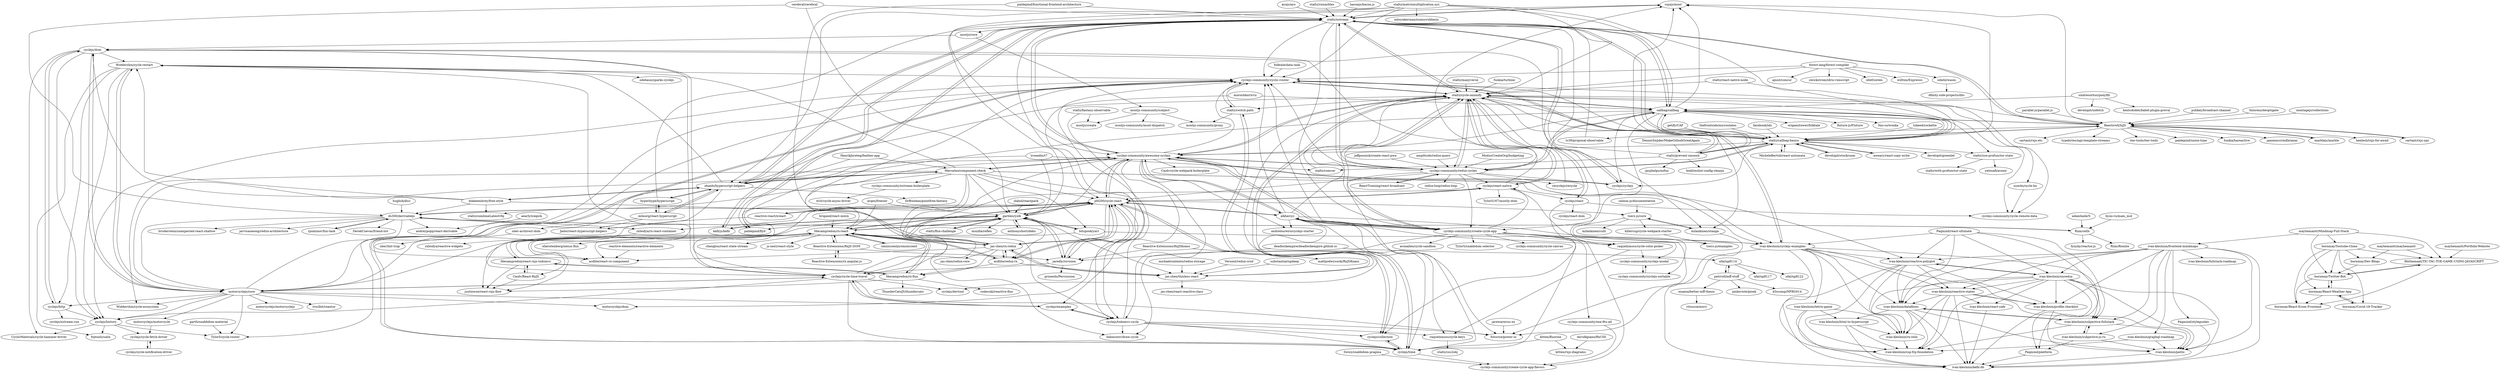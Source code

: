 digraph G {
"cujojs/most" -> "staltz/xstream" ["e"=1]
"pubkey/broadcast-channel" -> "ReactiveX/IxJS" ["e"=1]
"marblejs/marble" -> "ReactiveX/IxJS" ["e"=1]
"Reactive-Extensions/rx.angular.js" -> "Reactive-Extensions/RxJS-DOM" ["e"=1]
"ayojs/ayo" -> "staltz/xstream" ["e"=1]
"kefirjs/kefir" -> "staltz/xstream" ["e"=1]
"kefirjs/kefir" -> "garbles/yolk" ["e"=1]
"hughsk/disc" -> "ds300/derivablejs" ["e"=1]
"callbag/callbag" -> "staltz/callbag-basics"
"callbag/callbag" -> "staltz/cycle-onionify"
"callbag/callbag" -> "staltz/xstream"
"callbag/callbag" -> "0no-co/wonka" ["e"=1]
"callbag/callbag" -> "cyclejs-community/awesome-cyclejs"
"callbag/callbag" -> "cyclejs/cyclejs" ["e"=1]
"callbag/callbag" -> "cujojs/most" ["e"=1]
"callbag/callbag" -> "ReactiveX/IxJS"
"callbag/callbag" -> "paldepind/flyd" ["e"=1]
"callbag/callbag" -> "cyclejs-community/redux-cycles"
"callbag/callbag" -> "cyclejs-community/create-cycle-app"
"callbag/callbag" -> "staltz/prevent-smoosh"
"callbag/callbag" -> "origamitower/folktale" ["e"=1]
"callbag/callbag" -> "staltz/use-profunctor-state"
"callbag/callbag" -> "fluture-js/Fluture" ["e"=1]
"staltz/callbag-basics" -> "callbag/callbag"
"staltz/callbag-basics" -> "staltz/cycle-onionify"
"staltz/callbag-basics" -> "staltz/xstream"
"staltz/callbag-basics" -> "cyclejs-community/awesome-cyclejs"
"staltz/callbag-basics" -> "cujojs/most" ["e"=1]
"staltz/callbag-basics" -> "aweary/react-copy-write" ["e"=1]
"staltz/callbag-basics" -> "cyclejs/cyclejs" ["e"=1]
"staltz/callbag-basics" -> "staltz/use-profunctor-state"
"staltz/callbag-basics" -> "ReactiveX/IxJS"
"staltz/callbag-basics" -> "staltz/prevent-smoosh"
"staltz/callbag-basics" -> "developit/greenlet" ["e"=1]
"staltz/callbag-basics" -> "cyclejs-community/redux-cycles"
"staltz/callbag-basics" -> "MicheleBertoli/react-automata" ["e"=1]
"staltz/callbag-basics" -> "developit/stockroom" ["e"=1]
"staltz/callbag-basics" -> "cyclejs-community/cyclic-router"
"getify/CAF" -> "staltz/callbag-basics" ["e"=1]
"staltz/prevent-smoosh" -> "staltz/callbag-basics"
"staltz/prevent-smoosh" -> "callbag/callbag"
"staltz/prevent-smoosh" -> "staltz/comver"
"staltz/prevent-smoosh" -> "staltz/cycle-onionify"
"staltz/prevent-smoosh" -> "staltz/xstream"
"staltz/prevent-smoosh" -> "bodil/eslint-config-cleanjs" ["e"=1]
"staltz/prevent-smoosh" -> "jayphelps/nofux"
"staltz/prevent-smoosh" -> "cujojs/most" ["e"=1]
"aweary/react-copy-write" -> "staltz/callbag-basics" ["e"=1]
"developit/stockroom" -> "staltz/callbag-basics" ["e"=1]
"MicheleBertoli/react-automata" -> "staltz/callbag-basics" ["e"=1]
"reactive-elements/reactive-elements" -> "acdlite/react-rx-component" ["e"=1]
"thlorenz/deoptigate" -> "ReactiveX/IxJS" ["e"=1]
"folktale/data.task" -> "cyclejs-community/cyclic-router" ["e"=1]
"ivan-kleshnin/frontend-mindmaps" -> "ivan-kleshnin/graphql-roadmap"
"ivan-kleshnin/frontend-mindmaps" -> "ivan-kleshnin/fullstack-roadmap"
"ivan-kleshnin/frontend-mindmaps" -> "ivan-kleshnin/profile.checklist"
"ivan-kleshnin/frontend-mindmaps" -> "ivan-kleshnin/dataflows"
"ivan-kleshnin/frontend-mindmaps" -> "ivan-kleshnin/reactive-polyglot"
"ivan-kleshnin/frontend-mindmaps" -> "ivan-kleshnin/unredux"
"ivan-kleshnin/frontend-mindmaps" -> "ivan-kleshnin/kefir.db"
"ivan-kleshnin/frontend-mindmaps" -> "ivan-kleshnin/pathz"
"ivan-kleshnin/frontend-mindmaps" -> "Paqmind/styleguides"
"ivan-kleshnin/frontend-mindmaps" -> "ivan-kleshnin/subjective-fullstack"
"ivan-kleshnin/frontend-mindmaps" -> "ivan-kleshnin/reactive-states"
"ivan-kleshnin/frontend-mindmaps" -> "ivan-kleshnin/subjective-js-ru"
"forest-lang/forest-compiler" -> "ollef/sixten" ["e"=1]
"forest-lang/forest-compiler" -> "staltz/cycle-onionify"
"forest-lang/forest-compiler" -> "willtim/Expresso" ["e"=1]
"forest-lang/forest-compiler" -> "ajnsit/concur" ["e"=1]
"forest-lang/forest-compiler" -> "cyclejs-community/cyclic-router"
"forest-lang/forest-compiler" -> "sdiehl/wasm"
"forest-lang/forest-compiler" -> "owickstrom/idris-vimscript"
"fdecampredon/react-rxjs-todomvc" -> "fdecampredon/rx-react"
"fdecampredon/react-rxjs-todomvc" -> "Cmdv/React-RxJS"
"fdecampredon/react-rxjs-todomvc" -> "fdecampredon/rx-flux"
"fdecampredon/react-rxjs-todomvc" -> "justinwoo/react-rxjs-flow"
"cyclejs/react" -> "cyclejs/react-dom"
"cyclejs/react" -> "cyclejs-community/cycle-remote-data"
"cyclejs/react" -> "staltz/cycle-onionify"
"cyclejs/react" -> "cyclejs/collection"
"ivan-kleshnin/react-safe" -> "ivan-kleshnin/kefir.db"
"ivan-kleshnin/unredux" -> "ivan-kleshnin/dataflows"
"ivan-kleshnin/unredux" -> "ivan-kleshnin/kefir.db"
"ivan-kleshnin/unredux" -> "ivan-kleshnin/pathz"
"ivan-kleshnin/unredux" -> "ivan-kleshnin/reactive-states"
"ivan-kleshnin/unredux" -> "ivan-kleshnin/profile.checklist"
"ivan-kleshnin/unredux" -> "ivan-kleshnin/subjective-fullstack"
"ivan-kleshnin/unredux" -> "ivan-kleshnin/react-safe"
"ivan-kleshnin/unredux" -> "ivan-kleshnin/reactive-polyglot"
"ivan-kleshnin/unredux" -> "Paqmind/platform"
"ivan-kleshnin/unredux" -> "ivan-kleshnin/csp-frp-foundation"
"ivan-kleshnin/unredux" -> "ivan-kleshnin/rx-utils"
"ivan-kleshnin/profile.checklist" -> "ivan-kleshnin/kefir.db"
"ivan-kleshnin/profile.checklist" -> "ivan-kleshnin/pathz"
"staltz/use-profunctor-state" -> "staltz/with-profunctor-state"
"staltz/use-profunctor-state" -> "yelouafi/avenir" ["e"=1]
"usm4n/cycle-hn" -> "cyclejs-community/cycle-remote-data"
"ivan-kleshnin/graphql-roadmap" -> "ivan-kleshnin/pathz"
"ivan-kleshnin/graphql-roadmap" -> "ivan-kleshnin/csp-frp-foundation"
"cyclejs/cyclejs" -> "staltz/xstream" ["e"=1]
"cyclejs/cyclejs" -> "cyclejs-community/awesome-cyclejs" ["e"=1]
"blakeembrey/free-style" -> "ohanhi/hyperscript-helpers" ["e"=1]
"blakeembrey/free-style" -> "ds300/derivablejs" ["e"=1]
"blakeembrey/free-style" -> "Widdershin/cycle-restart" ["e"=1]
"blakeembrey/free-style" -> "staltz/combineLatestObj" ["e"=1]
"blakeembrey/free-style" -> "cyclejs/dom" ["e"=1]
"blakeembrey/free-style" -> "cyclejs/todomvc-cycle" ["e"=1]
"staltz/rxmarbles" -> "staltz/xstream" ["e"=1]
"mayhemantt/Portfolio-Website" -> "8bithemant/TIC-TAC-TOE-GAME-USING-JAVASCRIPT" ["e"=1]
"anthonyshort/deku" -> "garbles/yolk" ["e"=1]
"mayhemantt/mayhemantt" -> "bornmay/Dev-Blogs" ["e"=1]
"mayhemantt/mayhemantt" -> "8bithemant/TIC-TAC-TOE-GAME-USING-JAVASCRIPT" ["e"=1]
"fdecampredon/rx-react" -> "fdecampredon/rx-flux"
"fdecampredon/rx-react" -> "pH200/cycle-react"
"fdecampredon/rx-react" -> "fdecampredon/react-rxjs-todomvc"
"fdecampredon/rx-react" -> "acdlite/redux-rx" ["e"=1]
"fdecampredon/rx-react" -> "acdlite/react-rx-component"
"fdecampredon/rx-react" -> "justinwoo/react-rxjs-flow"
"fdecampredon/rx-react" -> "omniscientjs/omniscient" ["e"=1]
"fdecampredon/rx-react" -> "garbles/yolk"
"fdecampredon/rx-react" -> "Cmdv/React-RxJS"
"fdecampredon/rx-react" -> "elierotenberg/nexus-flux" ["e"=1]
"fdecampredon/rx-react" -> "jas-chen/rx-redux"
"fdecampredon/rx-react" -> "Reactive-Extensions/RxJS-DOM"
"fdecampredon/rx-react" -> "chenglou/react-state-stream" ["e"=1]
"fdecampredon/rx-react" -> "js-next/react-style" ["e"=1]
"fdecampredon/rx-react" -> "cyclejs-community/awesome-cyclejs"
"mlmorg/react-hyperscript" -> "ohanhi/hyperscript-helpers"
"mlmorg/react-hyperscript" -> "Jador/react-hyperscript-helpers"
"mlmorg/react-hyperscript" -> "uber-archive/r-dom"
"mlmorg/react-hyperscript" -> "hyperhype/hyperscript" ["e"=1]
"aearly/icepick" -> "andreypopp/react-derivable"
"omniscientjs/omniscient" -> "fdecampredon/rx-react" ["e"=1]
"Reactive-Extensions/RxJSKoans" -> "jaredly/rxvision"
"Reactive-Extensions/RxJSKoans" -> "mattpodwysocki/RxJSKoans"
"mayhemantt/Mindmap-Full-Stack" -> "bornmay/Youtube-Clone"
"mayhemantt/Mindmap-Full-Stack" -> "bornmay/Twitter-Bot"
"mayhemantt/Mindmap-Full-Stack" -> "8bithemant/TIC-TAC-TOE-GAME-USING-JAVASCRIPT"
"mayhemantt/Mindmap-Full-Stack" -> "ivan-kleshnin/frontend-mindmaps"
"Paqmind/react-ultimate" -> "ivan-kleshnin/subjective-fullstack"
"Paqmind/react-ultimate" -> "Paqmind/platform"
"Paqmind/react-ultimate" -> "ivan-kleshnin/reactive-polyglot"
"Paqmind/react-ultimate" -> "ivan-kleshnin/cyclejs-examples"
"Paqmind/react-ultimate" -> "ivan-kleshnin/dataflows"
"Paqmind/react-ultimate" -> "ivan-kleshnin/unredux"
"fdecampredon/rx-flux" -> "fdecampredon/rx-react"
"fdecampredon/rx-flux" -> "fdecampredon/react-rxjs-todomvc"
"fdecampredon/rx-flux" -> "ThunderCatsJS/thundercats"
"fdecampredon/rx-flux" -> "justinwoo/react-rxjs-flow"
"fdecampredon/rx-flux" -> "codesuki/reactive-flux"
"cyclejs/todomvc-cycle" -> "cyclejs-community/cyclic-router"
"cyclejs/todomvc-cycle" -> "bahmutov/draw-cycle"
"cyclejs/todomvc-cycle" -> "cyclejs/examples"
"cyclejs/todomvc-cycle" -> "cyclejs/collection"
"cyclejs/todomvc-cycle" -> "raquelxmoss/cycle-keys"
"cyclejs/todomvc-cycle" -> "cyclejs/time"
"cyclejs/todomvc-cycle" -> "futurice/power-ui"
"bornmay/React-Weather-App" -> "bornmay/Covid-19-Tracker"
"bornmay/React-Weather-App" -> "bornmay/Twitter-Bot"
"bornmay/React-Weather-App" -> "bornmay/React-Ecom-Frontend"
"uber-archive/r-dom" -> "uber/lint-trap"
"bornmay/Covid-19-Tracker" -> "bornmay/React-Weather-App"
"bornmay/Youtube-Clone" -> "bornmay/Twitter-Bot"
"bornmay/Youtube-Clone" -> "bornmay/React-Weather-App"
"bornmay/Youtube-Clone" -> "8bithemant/TIC-TAC-TOE-GAME-USING-JAVASCRIPT"
"bornmay/Youtube-Clone" -> "bornmay/Covid-19-Tracker"
"bornmay/Youtube-Clone" -> "bornmay/Dev-Blogs"
"bornmay/Youtube-Clone" -> "bornmay/React-Ecom-Frontend"
"exaexa/better-mff-thesis" -> "vituscze/norri"
"8bithemant/TIC-TAC-TOE-GAME-USING-JAVASCRIPT" -> "bornmay/Twitter-Bot"
"8bithemant/TIC-TAC-TOE-GAME-USING-JAVASCRIPT" -> "bornmay/React-Ecom-Frontend"
"bornmay/Twitter-Bot" -> "bornmay/React-Ecom-Frontend"
"bornmay/Twitter-Bot" -> "bornmay/React-Weather-App"
"bornmay/Twitter-Bot" -> "8bithemant/TIC-TAC-TOE-GAME-USING-JAVASCRIPT"
"bornmay/Dev-Blogs" -> "bornmay/Twitter-Bot"
"tc39/proposal-observable" -> "staltz/xstream" ["e"=1]
"bitspook/yarr" -> "ivan-kleshnin/cyclejs-examples"
"bitspook/yarr" -> "acdlite/react-rx-component"
"bitspook/yarr" -> "garbles/yolk"
"pH200/cycle-react" -> "cyclejs/react-native"
"pH200/cycle-react" -> "fdecampredon/rx-react"
"pH200/cycle-react" -> "alkhe/cyc"
"pH200/cycle-react" -> "jas-chen/thisless-react"
"pH200/cycle-react" -> "jas-chen/rx-redux"
"pH200/cycle-react" -> "jaredly/rxvision"
"pH200/cycle-react" -> "cyclejs-community/awesome-cyclejs"
"pH200/cycle-react" -> "ds300/derivablejs"
"pH200/cycle-react" -> "reactive-react/xreact"
"pH200/cycle-react" -> "zxbodya/rx-react-container"
"pH200/cycle-react" -> "acdlite/redux-rx" ["e"=1]
"pH200/cycle-react" -> "cyclejs/todomvc-cycle"
"pH200/cycle-react" -> "justinwoo/react-rxjs-flow"
"pH200/cycle-react" -> "tsers-js/core"
"pH200/cycle-react" -> "garbles/yolk"
"cyclejs-community/awesome-cyclejs" -> "staltz/xstream"
"cyclejs-community/awesome-cyclejs" -> "staltz/cycle-onionify"
"cyclejs-community/awesome-cyclejs" -> "cyclejs-community/create-cycle-app"
"cyclejs-community/awesome-cyclejs" -> "alkhe/cyc"
"cyclejs-community/awesome-cyclejs" -> "cyclejs-community/cyclic-router"
"cyclejs-community/awesome-cyclejs" -> "ivan-kleshnin/cyclejs-examples"
"cyclejs-community/awesome-cyclejs" -> "cyclejs/todomvc-cycle"
"cyclejs-community/awesome-cyclejs" -> "Mercateo/component-check"
"cyclejs-community/awesome-cyclejs" -> "cyclejs/examples"
"cyclejs-community/awesome-cyclejs" -> "cyclejs/cycle-time-travel"
"cyclejs-community/awesome-cyclejs" -> "cyclejs/cyclejs" ["e"=1]
"cyclejs-community/awesome-cyclejs" -> "cyclejs-community/redux-cycles"
"cyclejs-community/awesome-cyclejs" -> "Cmdv/cycle-webpack-boilerplate"
"cyclejs-community/awesome-cyclejs" -> "pH200/cycle-react"
"cyclejs-community/awesome-cyclejs" -> "andreloureiro/cyclejs-starter"
"acdlite/redux-rx" -> "jas-chen/rx-redux" ["e"=1]
"acdlite/redux-rx" -> "fdecampredon/rx-react" ["e"=1]
"acdlite/redux-rx" -> "jas-chen/thisless-react" ["e"=1]
"acdlite/redux-rx" -> "pH200/cycle-react" ["e"=1]
"acdlite/redux-rx" -> "fdecampredon/rx-flux" ["e"=1]
"jas-chen/rx-redux" -> "jas-chen/redux-core"
"jas-chen/rx-redux" -> "acdlite/redux-rx" ["e"=1]
"jas-chen/rx-redux" -> "pH200/cycle-react"
"jas-chen/rx-redux" -> "jas-chen/thisless-react"
"jas-chen/rx-redux" -> "fdecampredon/rx-flux"
"jas-chen/rx-redux" -> "acdlite/react-rx-component"
"jas-chen/rx-redux" -> "fdecampredon/rx-react"
"jas-chen/rx-redux" -> "garbles/yolk"
"adamhaile/S" -> "Riim/cellx" ["e"=1]
"paldepind/functional-frontend-architecture" -> "staltz/xstream" ["e"=1]
"paldepind/functional-frontend-architecture" -> "jas-chen/rx-redux" ["e"=1]
"cerebral/cerebral" -> "ds300/derivablejs" ["e"=1]
"cerebral/cerebral" -> "garbles/yolk" ["e"=1]
"cerebral/cerebral" -> "staltz/xstream" ["e"=1]
"ds300/derivablejs" -> "andreypopp/react-derivable"
"ds300/derivablejs" -> "rpominov/fun-task" ["e"=1]
"ds300/derivablejs" -> "pH200/cycle-react"
"ds300/derivablejs" -> "DerekCuevas/friend-list" ["e"=1]
"ds300/derivablejs" -> "motorcyclejs/core"
"ds300/derivablejs" -> "bruderstein/unexpected-react-shallow" ["e"=1]
"ds300/derivablejs" -> "Riim/cellx"
"ds300/derivablejs" -> "acdlite/react-rx-component"
"ds300/derivablejs" -> "jarvisaoieong/redux-architecture" ["e"=1]
"ds300/derivablejs" -> "zxbodya/rx-react-container"
"Cmdv/React-RxJS" -> "fdecampredon/react-rxjs-todomvc"
"Cmdv/React-RxJS" -> "justinwoo/react-rxjs-flow"
"baconjs/bacon.js" -> "staltz/xstream" ["e"=1]
"trueadm/t7" -> "garbles/yolk" ["e"=1]
"trueadm/t7" -> "staltz/comver" ["e"=1]
"trueadm/t7" -> "ohanhi/hyperscript-helpers" ["e"=1]
"brigand/react-mixin" -> "fdecampredon/rx-react" ["e"=1]
"paldepind/flyd" -> "staltz/xstream" ["e"=1]
"arqex/freezer" -> "fdecampredon/rx-react" ["e"=1]
"arqex/freezer" -> "garbles/yolk" ["e"=1]
"Riim/cellx" -> "fynyky/reactor.js"
"Riim/cellx" -> "ds300/derivablejs"
"Riim/cellx" -> "Riim/Rionite"
"michaelcontento/redux-storage" -> "jas-chen/thisless-react" ["e"=1]
"ohanhi/hyperscript-helpers" -> "mlmorg/react-hyperscript"
"ohanhi/hyperscript-helpers" -> "hyperhype/hyperscript" ["e"=1]
"ohanhi/hyperscript-helpers" -> "Jador/react-hyperscript-helpers"
"ohanhi/hyperscript-helpers" -> "staltz/cycle-onionify"
"ohanhi/hyperscript-helpers" -> "cyclejs-community/awesome-cyclejs"
"ohanhi/hyperscript-helpers" -> "blakeembrey/free-style" ["e"=1]
"ohanhi/hyperscript-helpers" -> "motorcyclejs/core"
"ohanhi/hyperscript-helpers" -> "staltz/xstream"
"ohanhi/hyperscript-helpers" -> "DrBoolean/pointfree-fantasy" ["e"=1]
"ohanhi/hyperscript-helpers" -> "Mercateo/component-check"
"ohanhi/hyperscript-helpers" -> "Widdershin/cycle-restart"
"jareware/css-ns" -> "futurice/power-ui"
"Reactive-Extensions/RxJS-DOM" -> "Reactive-Extensions/rx.angular.js" ["e"=1]
"Reactive-Extensions/RxJS-DOM" -> "fdecampredon/rx-react"
"Reactive-Extensions/RxJS-DOM" -> "jaredly/rxvision"
"jaredly/rxvision" -> "cyclejs/cycle-time-travel"
"jaredly/rxvision" -> "pH200/cycle-react"
"jaredly/rxvision" -> "garbles/yolk"
"jaredly/rxvision" -> "grisendo/Percussion"
"ivan-kleshnin/dataflows" -> "ivan-kleshnin/kefir.db"
"ivan-kleshnin/dataflows" -> "ivan-kleshnin/pathz"
"ivan-kleshnin/dataflows" -> "ivan-kleshnin/csp-frp-foundation"
"ivan-kleshnin/dataflows" -> "ivan-kleshnin/subjective-fullstack"
"ivan-kleshnin/dataflows" -> "ivan-kleshnin/rx-utils"
"ivan-kleshnin/dataflows" -> "ivan-kleshnin/html-to-hyperscript"
"ivan-kleshnin/tetris-game" -> "ivan-kleshnin/csp-frp-foundation"
"ivan-kleshnin/tetris-game" -> "ivan-kleshnin/kefir.db"
"ivan-kleshnin/tetris-game" -> "ivan-kleshnin/rx-utils"
"ivan-kleshnin/tetris-game" -> "ivan-kleshnin/html-to-hyperscript"
"ivan-kleshnin/cyclejs-examples" -> "ivan-kleshnin/rx-utils"
"ivan-kleshnin/cyclejs-examples" -> "ivan-kleshnin/tetris-game"
"ivan-kleshnin/cyclejs-examples" -> "ivan-kleshnin/kefir.db"
"ivan-kleshnin/cyclejs-examples" -> "ivan-kleshnin/reactive-polyglot"
"ivan-kleshnin/cyclejs-examples" -> "ivan-kleshnin/reactive-states"
"ivan-kleshnin/cyclejs-examples" -> "cyclejs-community/cyclic-router"
"ivan-kleshnin/cyclejs-examples" -> "ivan-kleshnin/profile.checklist"
"ivan-kleshnin/cyclejs-examples" -> "ivan-kleshnin/dataflows"
"ivan-kleshnin/cyclejs-examples" -> "ivan-kleshnin/subjective-fullstack"
"ivan-kleshnin/cyclejs-examples" -> "ivan-kleshnin/csp-frp-foundation"
"cyclejs/dom" -> "cyclejs/http"
"cyclejs/dom" -> "cyclejs/history"
"cyclejs/dom" -> "motorcyclejs/core"
"cyclejs/dom" -> "milankinen/stanga"
"cyclejs/dom" -> "CyclicMaterials/cycle-hammer-driver"
"cyclejs/dom" -> "Widdershin/cycle-restart"
"cyclejs/dom" -> "cyclejs/cycle-time-travel"
"cyclejs/http" -> "cyclejs/dom"
"cyclejs/http" -> "cyclejs/history"
"cyclejs/http" -> "cyclejs/xstream-run"
"killercup/cycle-webpack-starter" -> "tsers-js/examples"
"cyclejs/cycle-notification-driver" -> "cyclejs/cycle-fetch-driver"
"staltz/flux-challenge" -> "garbles/yolk" ["e"=1]
"kitten/fluorine" -> "cyclejs/time"
"kitten/fluorine" -> "kitten/rxjs-diagrams"
"Versent/redux-crud" -> "jas-chen/thisless-react" ["e"=1]
"Mercateo/component-check" -> "cyclejs-community/awesome-cyclejs"
"Mercateo/component-check" -> "Widdershin/cycle-ecosystem"
"Mercateo/component-check" -> "motorcyclejs/core"
"Mercateo/component-check" -> "Widdershin/cycle-restart"
"Mercateo/component-check" -> "ivan-kleshnin/cyclejs-examples"
"Mercateo/component-check" -> "cyclejs/todomvc-cycle"
"Mercateo/component-check" -> "pH200/cycle-react"
"Mercateo/component-check" -> "cyclejs-community/xstream-boilerplate"
"Mercateo/component-check" -> "ivan-kleshnin/reactive-polyglot"
"Mercateo/component-check" -> "cyclejs/cycle-time-travel"
"Mercateo/component-check" -> "bahmutov/draw-cycle"
"Mercateo/component-check" -> "bitspook/yarr"
"Mercateo/component-check" -> "ohanhi/hyperscript-helpers"
"Mercateo/component-check" -> "staltz/combineLatestObj"
"Mercateo/component-check" -> "garbles/yolk"
"HenrikJoreteg/feather-app" -> "Mercateo/component-check" ["e"=1]
"HenrikJoreteg/feather-app" -> "ohanhi/hyperscript-helpers" ["e"=1]
"Widdershin/cycle-restart" -> "cyclejs/history"
"Widdershin/cycle-restart" -> "cyclejs/http"
"Widdershin/cycle-restart" -> "sdebaun/sparks-cyclejs"
"Widdershin/cycle-restart" -> "cyclejs-community/cyclic-router"
"Widdershin/cycle-restart" -> "motorcyclejs/core"
"Widdershin/cycle-restart" -> "frptools/salix"
"substantial/updeep" -> "jas-chen/thisless-react" ["e"=1]
"cyclejs/examples" -> "cyclejs/cycle-time-travel"
"cyclejs/examples" -> "cyclejs/todomvc-cycle"
"garbles/yolk" -> "jas-chen/thisless-react"
"garbles/yolk" -> "fdecampredon/rx-react"
"garbles/yolk" -> "pH200/cycle-react"
"garbles/yolk" -> "jaredly/rxvision"
"garbles/yolk" -> "motorcyclejs/core"
"garbles/yolk" -> "bitspook/yarr"
"garbles/yolk" -> "anthonyshort/deku" ["e"=1]
"garbles/yolk" -> "staltz/flux-challenge" ["e"=1]
"garbles/yolk" -> "jas-chen/rx-redux"
"garbles/yolk" -> "acdlite/redux-rx" ["e"=1]
"garbles/yolk" -> "cyclejs-community/awesome-cyclejs"
"garbles/yolk" -> "kefirjs/kefir" ["e"=1]
"garbles/yolk" -> "cujojs/most" ["e"=1]
"garbles/yolk" -> "mozilla/reflex" ["e"=1]
"garbles/yolk" -> "paldepind/flyd" ["e"=1]
"jas-chen/thisless-react" -> "jas-chen/react-reactive-class"
"jas-chen/thisless-react" -> "pH200/cycle-react"
"jas-chen/thisless-react" -> "jas-chen/rx-redux"
"sdiehl/wasm" -> "dfinity-side-projects/dhc"
"cyclejs/react-native" -> "futurice/power-ui"
"cyclejs/react-native" -> "pH200/cycle-react"
"cyclejs/react-native" -> "staltz/cycle-onionify"
"cyclejs/react-native" -> "cyclejs/react"
"cyclejs/react-native" -> "cyclejs/cycle-time-travel"
"cyclejs/react-native" -> "TylorS167/mostly-dom" ["e"=1]
"cyclejs/react-native" -> "cyclejs/dom"
"motorcyclejs/core" -> "cyclejs/dom"
"motorcyclejs/core" -> "Widdershin/cycle-restart"
"motorcyclejs/core" -> "cyclejs/history"
"motorcyclejs/core" -> "motorcyclejs/motorcycle"
"motorcyclejs/core" -> "cyclejs/cycle-time-travel"
"motorcyclejs/core" -> "Widdershin/cycle-ecosystem"
"motorcyclejs/core" -> "cyclejs/examples"
"motorcyclejs/core" -> "cyclejs/http"
"motorcyclejs/core" -> "motorcyclejs/motorcyclejs" ["e"=1]
"motorcyclejs/core" -> "cyclejs-community/cyclic-router"
"motorcyclejs/core" -> "trxcllnt/reaxtor"
"motorcyclejs/core" -> "motorcyclejs/dom"
"motorcyclejs/core" -> "TylorS/cycle-router"
"cyclejs/cycle-time-travel" -> "cyclejs/time"
"cyclejs/cycle-time-travel" -> "cyclejs/examples"
"cyclejs/cycle-time-travel" -> "cyclejs-community/cyclic-router"
"cyclejs/cycle-time-travel" -> "Widdershin/cycle-restart"
"cyclejs/cycle-time-travel" -> "motorcyclejs/core"
"cyclejs/cycle-time-travel" -> "cyclejs/dom"
"cyclejs/cycle-time-travel" -> "futurice/power-ui"
"cyclejs/cycle-time-travel" -> "cyclejs/devtool"
"cyclejs/cycle-time-travel" -> "cyclejs/history"
"alkhe/cyc" -> "cyclejs-community/cyclic-router"
"alkhe/cyc" -> "andreloureiro/cyclejs-starter"
"alkhe/cyc" -> "ivan-kleshnin/cyclejs-examples"
"alkhe/cyc" -> "raquelxmoss/cycle-color-picker"
"alkhe/cyc" -> "cyclejs/time"
"alkhe/cyc" -> "cyclejs-community/awesome-cyclejs"
"alkhe/cyc" -> "cyclejs/devtool"
"alkhe/cyc" -> "cyclejs-community/create-cycle-app"
"alkhe/cyc" -> "staltz/cycle-onionify"
"alkhe/cyc" -> "raquelxmoss/cycle-keys"
"alkhe/cyc" -> "pH200/cycle-react"
"alkhe/cyc" -> "futurice/power-ui"
"petrroll/mff-stuff" -> "exaexa/better-mff-thesis"
"petrroll/mff-stuff" -> "ufal/npfl114"
"petrroll/mff-stuff" -> "piskoviste/pisek"
"petrroll/mff-stuff" -> "d3scomp/NPRG014"
"cyclejs/history" -> "CyclicMaterials/cycle-hammer-driver"
"cyclejs/history" -> "cyclejs/cycle-fetch-driver"
"cyclejs/history" -> "frptools/salix"
"cyclejs/history" -> "TylorS/cycle-router"
"ivan-kleshnin/subjective-fullstack" -> "ivan-kleshnin/pathz"
"ivan-kleshnin/subjective-fullstack" -> "ivan-kleshnin/subjective-js-ru"
"ivan-kleshnin/subjective-fullstack" -> "ivan-kleshnin/dataflows"
"ivan-kleshnin/subjective-fullstack" -> "ivan-kleshnin/csp-frp-foundation"
"ivan-kleshnin/html-to-hyperscript" -> "ivan-kleshnin/csp-frp-foundation"
"ivan-kleshnin/html-to-hyperscript" -> "ivan-kleshnin/kefir.db"
"ivan-kleshnin/html-to-hyperscript" -> "ivan-kleshnin/rx-utils"
"garth/snabbdom-material" -> "TylorS/cycle-router"
"zxbodya/rx-react-container" -> "zxbodya/reactive-widgets"
"motorcyclejs/motorcycle" -> "cyclejs/cycle-fetch-driver"
"staltz/switch-path" -> "mostjs-community/proxy"
"staltz/switch-path" -> "cyclejs/collection"
"staltz/switch-path" -> "cyclejs-community/cyclic-router"
"mostjs-community/subject" -> "mostjs-community/proxy"
"mostjs-community/subject" -> "mostjs/create"
"mostjs-community/subject" -> "mostjs-community/most-dispatch"
"cyclejs/cycle-fetch-driver" -> "cyclejs/cycle-notification-driver"
"calmm-js/documentation" -> "tsers-js/core" ["e"=1]
"staltz/xstream" -> "cujojs/most" ["e"=1]
"staltz/xstream" -> "cyclejs-community/awesome-cyclejs"
"staltz/xstream" -> "cyclejs/cyclejs" ["e"=1]
"staltz/xstream" -> "staltz/cycle-onionify"
"staltz/xstream" -> "staltz/callbag-basics"
"staltz/xstream" -> "callbag/callbag"
"staltz/xstream" -> "cyclejs-community/redux-cycles"
"staltz/xstream" -> "cyclejs-community/create-cycle-app"
"staltz/xstream" -> "paldepind/flyd" ["e"=1]
"staltz/xstream" -> "pH200/cycle-react"
"staltz/xstream" -> "mostjs/core" ["e"=1]
"staltz/xstream" -> "kefirjs/kefir" ["e"=1]
"staltz/xstream" -> "ReactiveX/IxJS"
"staltz/xstream" -> "ohanhi/hyperscript-helpers"
"staltz/xstream" -> "cyclejs-community/cyclic-router"
"montagejs/collections" -> "ReactiveX/IxJS" ["e"=1]
"deadlockempire/deadlockempire.github.io" -> "jaredly/rxvision"
"deadlockempire/deadlockempire.github.io" -> "ufal/npfl114"
"cyclejs-community/cyclic-router" -> "TylorS/cycle-router"
"cyclejs-community/cyclic-router" -> "staltz/switch-path"
"cyclejs-community/cyclic-router" -> "cyclejs/time"
"cyclejs-community/cyclic-router" -> "cyclejs/history"
"cyclejs-community/cyclic-router" -> "cyclejs-community/cycle-remote-data"
"cyclejs-community/cyclic-router" -> "staltz/cycle-onionify"
"cyclejs-community/cyclic-router" -> "ivan-kleshnin/cyclejs-examples"
"hyoo-ru/mam_mol" -> "Riim/cellx" ["e"=1]
"ModusCreateOrg/budgeting" -> "cyclejs-community/redux-cycles" ["e"=1]
"ReactiveX/IxJS" -> "benlesh/rxjs-for-await"
"ReactiveX/IxJS" -> "cartant/rxjs-spy" ["e"=1]
"ReactiveX/IxJS" -> "cartant/rxjs-etc" ["e"=1]
"ReactiveX/IxJS" -> "staltz/xstream"
"ReactiveX/IxJS" -> "callbag/callbag"
"ReactiveX/IxJS" -> "staltz/callbag-basics"
"ReactiveX/IxJS" -> "cujojs/most" ["e"=1]
"ReactiveX/IxJS" -> "tc39/proposal-observable" ["e"=1]
"ReactiveX/IxJS" -> "typebytes/ngx-template-streams" ["e"=1]
"ReactiveX/IxJS" -> "iter-tools/iter-tools"
"ReactiveX/IxJS" -> "marblejs/marble" ["e"=1]
"ReactiveX/IxJS" -> "paldepind/union-type" ["e"=1]
"ReactiveX/IxJS" -> "staltz/cycle-onionify"
"ReactiveX/IxJS" -> "funkia/hareactive" ["e"=1]
"ReactiveX/IxJS" -> "jamiemccrindle/axax"
"reactive-react/xreact" -> "pH200/cycle-react"
"reactive-react/xreact" -> "motorcyclejs/core"
"davidkpiano/RxCSS" -> "kitten/rxjs-diagrams"
"tsers-js/core" -> "milankinen/stanga"
"tsers-js/core" -> "tsers-js/examples"
"tsers-js/core" -> "milankinen/culli"
"tsers-js/core" -> "killercup/cycle-webpack-starter"
"cyclejs-community/xstream-boilerplate" -> "wclr/cycle-async-driver"
"ivan-kleshnin/reactive-polyglot" -> "ivan-kleshnin/kefir.db"
"ivan-kleshnin/reactive-polyglot" -> "ivan-kleshnin/rx-utils"
"ivan-kleshnin/reactive-polyglot" -> "ivan-kleshnin/dataflows"
"ivan-kleshnin/reactive-polyglot" -> "ivan-kleshnin/csp-frp-foundation"
"ivan-kleshnin/reactive-polyglot" -> "ivan-kleshnin/reactive-states"
"ivan-kleshnin/reactive-polyglot" -> "ivan-kleshnin/profile.checklist"
"ivan-kleshnin/reactive-polyglot" -> "ivan-kleshnin/unredux"
"ivan-kleshnin/reactive-states" -> "ivan-kleshnin/kefir.db"
"ivan-kleshnin/reactive-states" -> "ivan-kleshnin/rx-utils"
"ivan-kleshnin/reactive-states" -> "ivan-kleshnin/profile.checklist"
"ivan-kleshnin/reactive-states" -> "ivan-kleshnin/pathz"
"ivan-kleshnin/reactive-states" -> "ivan-kleshnin/dataflows"
"ivan-kleshnin/reactive-states" -> "ivan-kleshnin/csp-frp-foundation"
"ivan-kleshnin/reactive-states" -> "ivan-kleshnin/react-safe"
"Paqmind/styleguides" -> "ivan-kleshnin/pathz"
"ivan-kleshnin/rx-utils" -> "ivan-kleshnin/csp-frp-foundation"
"raquelxmoss/cycle-color-picker" -> "raquelxmoss/cycle-keys"
"raquelxmoss/cycle-color-picker" -> "cyclejs-community/cyclejs-modal"
"cyclejs/collection" -> "staltz/switch-path"
"cyclejs/collection" -> "cyclejs/time"
"milankinen/stanga" -> "tsers-js/core"
"milankinen/stanga" -> "futurice/power-ui"
"raquelxmoss/cycle-keys" -> "staltz/css2obj"
"staltz/matrixmultiplication.xyz" -> "cyclejs-community/awesome-cyclejs"
"staltz/matrixmultiplication.xyz" -> "staltz/xstream"
"staltz/matrixmultiplication.xyz" -> "callbag/callbag"
"staltz/matrixmultiplication.xyz" -> "cyclejs-community/cyclic-router"
"staltz/matrixmultiplication.xyz" -> "mburakerman/numscrubberjs" ["e"=1]
"staltz/matrixmultiplication.xyz" -> "ohanhi/hyperscript-helpers"
"staltz/matrixmultiplication.xyz" -> "staltz/cycle-onionify"
"staltz/matrixmultiplication.xyz" -> "staltz/callbag-basics"
"jeffposnick/create-react-pwa" -> "cyclejs-community/redux-cycles" ["e"=1]
"thefrontside/microstates" -> "staltz/callbag-basics" ["e"=1]
"sindresorhus/ponyfill" -> "callbag/callbag"
"sindresorhus/ponyfill" -> "kentcdodds/babel-plugin-preval" ["e"=1]
"sindresorhus/ponyfill" -> "developit/unfetch" ["e"=1]
"olahol/reactpack" -> "garbles/yolk" ["e"=1]
"rpominov/fun-task" -> "ds300/derivablejs" ["e"=1]
"ReactTraining/react-broadcast" -> "cyclejs-community/redux-cycles" ["e"=1]
"staltz/cycle-onionify" -> "cyclejs/time"
"staltz/cycle-onionify" -> "cyclejs-community/create-cycle-app"
"staltz/cycle-onionify" -> "cyclejs-community/cyclic-router"
"staltz/cycle-onionify" -> "cyclejs/react"
"staltz/cycle-onionify" -> "cyclejs/collection"
"staltz/cycle-onionify" -> "cyclejs-community/awesome-cyclejs"
"staltz/cycle-onionify" -> "cyclejs-community/redux-cycles"
"staltz/cycle-onionify" -> "milankinen/stanga"
"staltz/cycle-onionify" -> "usm4n/cycle-hn"
"staltz/cycle-onionify" -> "raquelxmoss/cycle-color-picker"
"staltz/cycle-onionify" -> "staltz/switch-path"
"staltz/cycle-onionify" -> "cyclejs-community/cycle-remote-data"
"staltz/cycle-onionify" -> "cyclejs/react-native"
"staltz/cycle-onionify" -> "callbag/callbag"
"staltz/cycle-onionify" -> "staltz/xstream"
"funkia/turbine" -> "staltz/cycle-onionify" ["e"=1]
"cyclejs-community/cyclejs-sortable" -> "cyclejs-community/cyclejs-modal"
"cyclejs-community/redux-cycles" -> "staltz/cycle-onionify"
"cyclejs-community/redux-cycles" -> "cyclejs-community/awesome-cyclejs"
"cyclejs-community/redux-cycles" -> "cyclejs-community/create-cycle-app"
"cyclejs-community/redux-cycles" -> "staltz/xstream"
"cyclejs-community/redux-cycles" -> "cyclejs/time"
"cyclejs-community/redux-cycles" -> "recyclejs/recycle"
"cyclejs-community/redux-cycles" -> "cyclejs-community/cyclic-router"
"cyclejs-community/redux-cycles" -> "cyclejs/react-native"
"cyclejs-community/redux-cycles" -> "callbag/callbag"
"cyclejs-community/redux-cycles" -> "redux-loop/redux-loop" ["e"=1]
"cyclejs-community/redux-cycles" -> "staltz/callbag-basics"
"cyclejs-community/redux-cycles" -> "pH200/cycle-react"
"cyclejs-community/redux-cycles" -> "ReactTraining/react-broadcast" ["e"=1]
"cyclejs-community/redux-cycles" -> "cyclejs/cyclejs" ["e"=1]
"cyclejs-community/redux-cycles" -> "cujojs/most" ["e"=1]
"cyclejs-community/create-cycle-app" -> "staltz/cycle-onionify"
"cyclejs-community/create-cycle-app" -> "cyclejs/time"
"cyclejs-community/create-cycle-app" -> "cyclejs-community/create-cycle-app-flavors"
"cyclejs-community/create-cycle-app" -> "aronallen/cycle-sandbox"
"cyclejs-community/create-cycle-app" -> "cyclejs-community/cyclejs-sortable"
"cyclejs-community/create-cycle-app" -> "cyclejs-community/cyclejs-modal"
"cyclejs-community/create-cycle-app" -> "cyclejs-community/cyclic-router"
"cyclejs-community/create-cycle-app" -> "raquelxmoss/cycle-color-picker"
"cyclejs-community/create-cycle-app" -> "TylorS/snabbdom-selector"
"cyclejs-community/create-cycle-app" -> "cyclejs-community/awesome-cyclejs"
"cyclejs-community/create-cycle-app" -> "cyclejs-community/one-fits-all"
"cyclejs-community/create-cycle-app" -> "bahmutov/draw-cycle"
"cyclejs-community/create-cycle-app" -> "alkhe/cyc"
"cyclejs-community/create-cycle-app" -> "cyclejs-community/cycle-canvas"
"cyclejs-community/create-cycle-app" -> "cyclejs/react-native"
"hyperhype/hyperscript" -> "ohanhi/hyperscript-helpers" ["e"=1]
"hyperhype/hyperscript" -> "mlmorg/react-hyperscript" ["e"=1]
"hyperhype/hyperscript" -> "staltz/xstream" ["e"=1]
"mostjs/core" -> "mostjs-community/subject" ["e"=1]
"mostjs/core" -> "cyclejs/dom" ["e"=1]
"ufal/npfl114" -> "ufal/npfl122"
"ufal/npfl114" -> "petrroll/mff-stuff"
"ufal/npfl114" -> "ufal/npfl117"
"ivan-kleshnin/subjective-js-ru" -> "ivan-kleshnin/subjective-fullstack"
"ivan-kleshnin/subjective-js-ru" -> "ivan-kleshnin/pathz"
"ivan-kleshnin/subjective-js-ru" -> "Paqmind/platform"
"recyclejs/recycle" -> "staltz/cycle-onionify"
"staltz/comver" -> "staltz/cycle-onionify"
"cyclejs/time" -> "cyclejs-community/create-cycle-app-flavors"
"cyclejs/time" -> "cyclejs/collection"
"cyclejs/time" -> "staltz/cycle-onionify"
"cyclejs/time" -> "cyclejs-community/cyclic-router"
"Swizz/snabbdom-pragma" -> "cyclejs-community/create-cycle-app-flavors"
"staltz/fantasy-observable" -> "motorcyclejs/dom"
"staltz/fantasy-observable" -> "mostjs/create"
"cyclejs-community/cyclejs-modal" -> "cyclejs-community/cyclejs-sortable"
"amplitude/redux-query" -> "cyclejs-community/redux-cycles" ["e"=1]
"parallel-js/parallel.js" -> "ReactiveX/IxJS" ["e"=1]
"DennisSnijder/MakeGithubGreatAgain" -> "staltz/prevent-smoosh" ["e"=1]
"facebook/idx" -> "staltz/callbag-basics" ["e"=1]
"ivan-kleshnin/pathz" -> "ivan-kleshnin/kefir.db"
"moroshko/rxviz" -> "jaredly/rxvision" ["e"=1]
"moroshko/rxviz" -> "callbag/callbag" ["e"=1]
"lukeed/sockette" -> "staltz/callbag-basics" ["e"=1]
"cartant/rxjs-spy" -> "ReactiveX/IxJS" ["e"=1]
"staltz/manyverse" -> "staltz/cycle-onionify" ["e"=1]
"staltz/react-native-node" -> "staltz/callbag-basics" ["e"=1]
"staltz/react-native-node" -> "staltz/cycle-onionify" ["e"=1]
"Paqmind/platform" -> "ivan-kleshnin/kefir.db"
"cyclejs-community/one-fits-all" -> "cyclejs-community/create-cycle-app-flavors"
"cujojs/most" ["l"="1.337,-26.826", "c"=581]
"staltz/xstream" ["l"="1.461,-26.105"]
"pubkey/broadcast-channel" ["l"="-4.246,-29.302", "c"=4]
"ReactiveX/IxJS" ["l"="1.536,-26.132"]
"marblejs/marble" ["l"="1.199,-26.844", "c"=581]
"Reactive-Extensions/rx.angular.js" ["l"="10.239,-24.154", "c"=183]
"Reactive-Extensions/RxJS-DOM" ["l"="1.287,-25.956"]
"ayojs/ayo" ["l"="-1.295,-26.874", "c"=814]
"kefirjs/kefir" ["l"="1.377,-26.85", "c"=581]
"garbles/yolk" ["l"="1.332,-26.025"]
"hughsk/disc" ["l"="0.055,-29.47", "c"=12]
"ds300/derivablejs" ["l"="1.24,-26.058"]
"callbag/callbag" ["l"="1.486,-26.148"]
"staltz/callbag-basics" ["l"="1.494,-26.119"]
"staltz/cycle-onionify" ["l"="1.43,-26.143"]
"0no-co/wonka" ["l"="-26.121,-22.565", "c"=150]
"cyclejs-community/awesome-cyclejs" ["l"="1.406,-26.091"]
"cyclejs/cyclejs" ["l"="0.617,-29.303", "c"=12]
"paldepind/flyd" ["l"="1.327,-26.863", "c"=581]
"cyclejs-community/redux-cycles" ["l"="1.431,-26.12"]
"cyclejs-community/create-cycle-app" ["l"="1.407,-26.143"]
"staltz/prevent-smoosh" ["l"="1.513,-26.165"]
"origamitower/folktale" ["l"="1.302,-26.801", "c"=581]
"staltz/use-profunctor-state" ["l"="1.547,-26.101"]
"fluture-js/Fluture" ["l"="1.28,-26.831", "c"=581]
"aweary/react-copy-write" ["l"="-4.297,-29.006", "c"=4]
"developit/greenlet" ["l"="-4.367,-29.04", "c"=4]
"MicheleBertoli/react-automata" ["l"="0.024,-29.006", "c"=12]
"developit/stockroom" ["l"="-4.499,-29.045", "c"=4]
"cyclejs-community/cyclic-router" ["l"="1.401,-26.12"]
"getify/CAF" ["l"="1.469,-26.755", "c"=581]
"staltz/comver" ["l"="1.492,-26.203"]
"bodil/eslint-config-cleanjs" ["l"="1.294,-26.736", "c"=581]
"jayphelps/nofux" ["l"="1.574,-26.197"]
"reactive-elements/reactive-elements" ["l"="0.127,-29.162", "c"=12]
"acdlite/react-rx-component" ["l"="1.281,-26.031"]
"thlorenz/deoptigate" ["l"="-7.061,-30.68", "c"=31]
"folktale/data.task" ["l"="1.222,-26.838", "c"=581]
"ivan-kleshnin/frontend-mindmaps" ["l"="1.472,-25.947"]
"ivan-kleshnin/graphql-roadmap" ["l"="1.485,-25.962"]
"ivan-kleshnin/fullstack-roadmap" ["l"="1.486,-25.918"]
"ivan-kleshnin/profile.checklist" ["l"="1.45,-25.981"]
"ivan-kleshnin/dataflows" ["l"="1.444,-25.975"]
"ivan-kleshnin/reactive-polyglot" ["l"="1.434,-25.988"]
"ivan-kleshnin/unredux" ["l"="1.455,-25.966"]
"ivan-kleshnin/kefir.db" ["l"="1.457,-25.978"]
"ivan-kleshnin/pathz" ["l"="1.467,-25.961"]
"Paqmind/styleguides" ["l"="1.492,-25.942"]
"ivan-kleshnin/subjective-fullstack" ["l"="1.444,-25.961"]
"ivan-kleshnin/reactive-states" ["l"="1.465,-25.981"]
"ivan-kleshnin/subjective-js-ru" ["l"="1.454,-25.938"]
"forest-lang/forest-compiler" ["l"="1.389,-26.232"]
"ollef/sixten" ["l"="-21.987,-20.267", "c"=447]
"willtim/Expresso" ["l"="-20.446,-20.284", "c"=118]
"ajnsit/concur" ["l"="-20.653,-19.24", "c"=909]
"sdiehl/wasm" ["l"="1.362,-26.309"]
"owickstrom/idris-vimscript" ["l"="1.377,-26.272"]
"fdecampredon/react-rxjs-todomvc" ["l"="1.255,-25.983"]
"fdecampredon/rx-react" ["l"="1.289,-26.004"]
"Cmdv/React-RxJS" ["l"="1.243,-25.969"]
"fdecampredon/rx-flux" ["l"="1.238,-25.997"]
"justinwoo/react-rxjs-flow" ["l"="1.263,-26.008"]
"cyclejs/react" ["l"="1.421,-26.175"]
"cyclejs/react-dom" ["l"="1.428,-26.213"]
"cyclejs-community/cycle-remote-data" ["l"="1.423,-26.158"]
"cyclejs/collection" ["l"="1.401,-26.161"]
"ivan-kleshnin/react-safe" ["l"="1.479,-25.974"]
"Paqmind/platform" ["l"="1.443,-25.947"]
"ivan-kleshnin/csp-frp-foundation" ["l"="1.455,-25.988"]
"ivan-kleshnin/rx-utils" ["l"="1.447,-25.994"]
"staltz/with-profunctor-state" ["l"="1.58,-26.082"]
"yelouafi/avenir" ["l"="1.095,-26.889", "c"=581]
"usm4n/cycle-hn" ["l"="1.443,-26.171"]
"blakeembrey/free-style" ["l"="0.364,-29.296", "c"=12]
"ohanhi/hyperscript-helpers" ["l"="1.44,-26.072"]
"Widdershin/cycle-restart" ["l"="1.345,-26.099"]
"staltz/combineLatestObj" ["l"="1.397,-26.025"]
"cyclejs/dom" ["l"="1.325,-26.104"]
"cyclejs/todomvc-cycle" ["l"="1.372,-26.104"]
"staltz/rxmarbles" ["l"="9.886,-22.029", "c"=47]
"mayhemantt/Portfolio-Website" ["l"="10.364,-29.215", "c"=426]
"8bithemant/TIC-TAC-TOE-GAME-USING-JAVASCRIPT" ["l"="1.525,-25.858"]
"anthonyshort/deku" ["l"="0.401,-29.386", "c"=12]
"mayhemantt/mayhemantt" ["l"="27.162,-28.326", "c"=341]
"bornmay/Dev-Blogs" ["l"="1.562,-25.846"]
"pH200/cycle-react" ["l"="1.336,-26.055"]
"acdlite/redux-rx" ["l"="0.467,-29.203", "c"=12]
"omniscientjs/omniscient" ["l"="0.437,-29.391", "c"=12]
"elierotenberg/nexus-flux" ["l"="0.498,-29.597", "c"=12]
"jas-chen/rx-redux" ["l"="1.301,-26.021"]
"chenglou/react-state-stream" ["l"="0.341,-29.197", "c"=12]
"js-next/react-style" ["l"="0.428,-29.186", "c"=12]
"mlmorg/react-hyperscript" ["l"="1.516,-26.035"]
"Jador/react-hyperscript-helpers" ["l"="1.486,-26.045"]
"uber-archive/r-dom" ["l"="1.577,-26.006"]
"hyperhype/hyperscript" ["l"="0.191,-29.572", "c"=12]
"aearly/icepick" ["l"="1.105,-26.108"]
"andreypopp/react-derivable" ["l"="1.162,-26.09"]
"Reactive-Extensions/RxJSKoans" ["l"="1.328,-25.9"]
"jaredly/rxvision" ["l"="1.322,-25.979"]
"mattpodwysocki/RxJSKoans" ["l"="1.333,-25.863"]
"mayhemantt/Mindmap-Full-Stack" ["l"="1.519,-25.881"]
"bornmay/Youtube-Clone" ["l"="1.546,-25.853"]
"bornmay/Twitter-Bot" ["l"="1.535,-25.851"]
"Paqmind/react-ultimate" ["l"="1.423,-25.96"]
"ivan-kleshnin/cyclejs-examples" ["l"="1.426,-26.021"]
"ThunderCatsJS/thundercats" ["l"="1.197,-25.965"]
"codesuki/reactive-flux" ["l"="1.196,-25.99"]
"bahmutov/draw-cycle" ["l"="1.365,-26.122"]
"cyclejs/examples" ["l"="1.369,-26.076"]
"raquelxmoss/cycle-keys" ["l"="1.363,-26.139"]
"cyclejs/time" ["l"="1.396,-26.148"]
"futurice/power-ui" ["l"="1.348,-26.133"]
"bornmay/React-Weather-App" ["l"="1.543,-25.836"]
"bornmay/Covid-19-Tracker" ["l"="1.557,-25.831"]
"bornmay/React-Ecom-Frontend" ["l"="1.528,-25.84"]
"uber/lint-trap" ["l"="1.604,-25.994"]
"exaexa/better-mff-thesis" ["l"="1.18,-25.771"]
"vituscze/norri" ["l"="1.165,-25.757"]
"tc39/proposal-observable" ["l"="-22.777,-42.221", "c"=927]
"bitspook/yarr" ["l"="1.365,-26.01"]
"cyclejs/react-native" ["l"="1.382,-26.122"]
"alkhe/cyc" ["l"="1.389,-26.102"]
"jas-chen/thisless-react" ["l"="1.329,-26.003"]
"reactive-react/xreact" ["l"="1.359,-26.038"]
"zxbodya/rx-react-container" ["l"="1.263,-26.069"]
"tsers-js/core" ["l"="1.27,-26.123"]
"Mercateo/component-check" ["l"="1.384,-26.057"]
"cyclejs/cycle-time-travel" ["l"="1.356,-26.088"]
"Cmdv/cycle-webpack-boilerplate" ["l"="1.353,-26.155"]
"andreloureiro/cyclejs-starter" ["l"="1.41,-26.067"]
"jas-chen/redux-core" ["l"="1.287,-25.981"]
"adamhaile/S" ["l"="-9.786,-25.204", "c"=659]
"Riim/cellx" ["l"="1.172,-26.046"]
"paldepind/functional-frontend-architecture" ["l"="1.304,-26.876", "c"=581]
"cerebral/cerebral" ["l"="0.398,-29.311", "c"=12]
"rpominov/fun-task" ["l"="1.14,-26.866", "c"=581]
"DerekCuevas/friend-list" ["l"="0.35,-29.558", "c"=12]
"motorcyclejs/core" ["l"="1.331,-26.085"]
"bruderstein/unexpected-react-shallow" ["l"="0.452,-29.628", "c"=12]
"jarvisaoieong/redux-architecture" ["l"="0.411,-29.472", "c"=12]
"baconjs/bacon.js" ["l"="1.411,-26.878", "c"=581]
"trueadm/t7" ["l"="-0.071,-29.63", "c"=12]
"brigand/react-mixin" ["l"="0.445,-29.168", "c"=12]
"arqex/freezer" ["l"="0.426,-29.318", "c"=12]
"fynyky/reactor.js" ["l"="1.126,-26.022"]
"Riim/Rionite" ["l"="1.128,-26.053"]
"michaelcontento/redux-storage" ["l"="2.89,-28.437", "c"=23]
"DrBoolean/pointfree-fantasy" ["l"="1.228,-26.859", "c"=581]
"jareware/css-ns" ["l"="1.312,-26.185"]
"grisendo/Percussion" ["l"="1.325,-25.942"]
"ivan-kleshnin/html-to-hyperscript" ["l"="1.468,-25.993"]
"ivan-kleshnin/tetris-game" ["l"="1.454,-26.004"]
"cyclejs/http" ["l"="1.306,-26.095"]
"cyclejs/history" ["l"="1.328,-26.116"]
"milankinen/stanga" ["l"="1.319,-26.139"]
"CyclicMaterials/cycle-hammer-driver" ["l"="1.304,-26.111"]
"cyclejs/xstream-run" ["l"="1.285,-26.086"]
"killercup/cycle-webpack-starter" ["l"="1.228,-26.146"]
"tsers-js/examples" ["l"="1.244,-26.139"]
"cyclejs/cycle-notification-driver" ["l"="1.261,-26.153"]
"cyclejs/cycle-fetch-driver" ["l"="1.281,-26.137"]
"staltz/flux-challenge" ["l"="0.473,-29.337", "c"=12]
"kitten/fluorine" ["l"="1.431,-26.259"]
"kitten/rxjs-diagrams" ["l"="1.451,-26.32"]
"Versent/redux-crud" ["l"="0.449,-29.266", "c"=12]
"Widdershin/cycle-ecosystem" ["l"="1.316,-26.063"]
"cyclejs-community/xstream-boilerplate" ["l"="1.424,-26.038"]
"HenrikJoreteg/feather-app" ["l"="0.077,-29.522", "c"=12]
"sdebaun/sparks-cyclejs" ["l"="1.297,-26.125"]
"frptools/salix" ["l"="1.312,-26.122"]
"substantial/updeep" ["l"="0.494,-29.228", "c"=12]
"mozilla/reflex" ["l"="0.374,-29.719", "c"=12]
"jas-chen/react-reactive-class" ["l"="1.349,-25.962"]
"dfinity-side-projects/dhc" ["l"="1.348,-26.347"]
"TylorS167/mostly-dom" ["l"="1.241,-26.959", "c"=581]
"motorcyclejs/motorcycle" ["l"="1.289,-26.108"]
"motorcyclejs/motorcyclejs" ["l"="1.26,-26.955", "c"=581]
"trxcllnt/reaxtor" ["l"="1.27,-26.094"]
"motorcyclejs/dom" ["l"="1.291,-26.146"]
"TylorS/cycle-router" ["l"="1.333,-26.132"]
"cyclejs/devtool" ["l"="1.348,-26.115"]
"raquelxmoss/cycle-color-picker" ["l"="1.383,-26.142"]
"petrroll/mff-stuff" ["l"="1.207,-25.785"]
"ufal/npfl114" ["l"="1.224,-25.814"]
"piskoviste/pisek" ["l"="1.219,-25.766"]
"d3scomp/NPRG014" ["l"="1.2,-25.762"]
"garth/snabbdom-material" ["l"="1.297,-26.166"]
"zxbodya/reactive-widgets" ["l"="1.219,-26.085"]
"staltz/switch-path" ["l"="1.384,-26.166"]
"mostjs-community/proxy" ["l"="1.333,-26.209"]
"mostjs-community/subject" ["l"="1.289,-26.235"]
"mostjs/create" ["l"="1.267,-26.218"]
"mostjs-community/most-dispatch" ["l"="1.274,-26.255"]
"calmm-js/documentation" ["l"="1.225,-26.665", "c"=581]
"mostjs/core" ["l"="1.282,-26.926", "c"=581]
"montagejs/collections" ["l"="-0.344,-33.29", "c"=110]
"deadlockempire/deadlockempire.github.io" ["l"="1.258,-25.872"]
"hyoo-ru/mam_mol" ["l"="-44.191,24.388", "c"=158]
"ModusCreateOrg/budgeting" ["l"="0.503,-29.246", "c"=12]
"benlesh/rxjs-for-await" ["l"="1.597,-26.114"]
"cartant/rxjs-spy" ["l"="10.143,-22.05", "c"=47]
"cartant/rxjs-etc" ["l"="10.129,-22.07", "c"=47]
"typebytes/ngx-template-streams" ["l"="10.028,-22.147", "c"=47]
"iter-tools/iter-tools" ["l"="1.587,-26.155"]
"paldepind/union-type" ["l"="1.239,-26.846", "c"=581]
"funkia/hareactive" ["l"="1.249,-26.892", "c"=581]
"jamiemccrindle/axax" ["l"="1.627,-26.142"]
"davidkpiano/RxCSS" ["l"="1.465,-26.366"]
"milankinen/culli" ["l"="1.233,-26.124"]
"wclr/cycle-async-driver" ["l"="1.452,-26.029"]
"cyclejs-community/cyclejs-modal" ["l"="1.376,-26.157"]
"staltz/css2obj" ["l"="1.339,-26.174"]
"staltz/matrixmultiplication.xyz" ["l"="1.457,-26.136"]
"mburakerman/numscrubberjs" ["l"="22.749,-27.489", "c"=28]
"jeffposnick/create-react-pwa" ["l"="0.419,-29.296", "c"=12]
"thefrontside/microstates" ["l"="-4.375,-28.909", "c"=4]
"sindresorhus/ponyfill" ["l"="1.555,-26.241"]
"kentcdodds/babel-plugin-preval" ["l"="0.045,-29.225", "c"=12]
"developit/unfetch" ["l"="-4.385,-29.139", "c"=4]
"olahol/reactpack" ["l"="0.23,-29.278", "c"=12]
"ReactTraining/react-broadcast" ["l"="0.209,-29.036", "c"=12]
"funkia/turbine" ["l"="1.263,-26.909", "c"=581]
"cyclejs-community/cyclejs-sortable" ["l"="1.372,-26.171"]
"recyclejs/recycle" ["l"="1.454,-26.19"]
"redux-loop/redux-loop" ["l"="0.445,-29.206", "c"=12]
"cyclejs-community/create-cycle-app-flavors" ["l"="1.387,-26.183"]
"aronallen/cycle-sandbox" ["l"="1.403,-26.178"]
"TylorS/snabbdom-selector" ["l"="1.394,-26.195"]
"cyclejs-community/one-fits-all" ["l"="1.41,-26.19"]
"cyclejs-community/cycle-canvas" ["l"="1.373,-26.188"]
"ufal/npfl122" ["l"="1.238,-25.795"]
"ufal/npfl117" ["l"="1.2,-25.813"]
"Swizz/snabbdom-pragma" ["l"="1.36,-26.216"]
"staltz/fantasy-observable" ["l"="1.265,-26.189"]
"amplitude/redux-query" ["l"="0.256,-29.114", "c"=12]
"parallel-js/parallel.js" ["l"="-0.263,-33.602", "c"=110]
"DennisSnijder/MakeGithubGreatAgain" ["l"="23.562,-27.192", "c"=28]
"facebook/idx" ["l"="0.189,-29.041", "c"=12]
"moroshko/rxviz" ["l"="10.043,-22.02", "c"=47]
"lukeed/sockette" ["l"="-4.538,-29.058", "c"=4]
"staltz/manyverse" ["l"="-23.083,6.855", "c"=681]
"staltz/react-native-node" ["l"="21.399,-26.9", "c"=28]
}